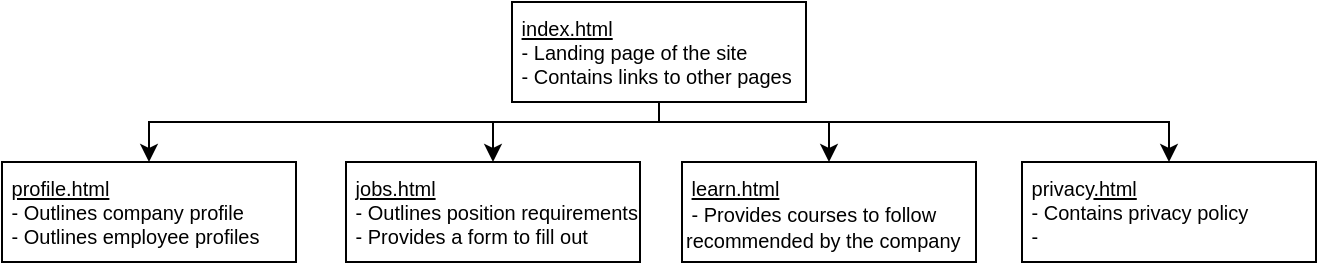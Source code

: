 <mxfile version="26.1.1">
  <diagram name="Page-1" id="ioy_3syxzAF1e0OAr2j0">
    <mxGraphModel dx="989" dy="568" grid="1" gridSize="10" guides="1" tooltips="1" connect="1" arrows="1" fold="1" page="1" pageScale="1" pageWidth="850" pageHeight="1100" math="0" shadow="0">
      <root>
        <mxCell id="0" />
        <mxCell id="1" parent="0" />
        <mxCell id="6r13yRNwqPLo1N8n-ILl-2" style="edgeStyle=orthogonalEdgeStyle;rounded=0;orthogonalLoop=1;jettySize=auto;html=1;entryX=0.5;entryY=0;entryDx=0;entryDy=0;" edge="1" parent="1" source="3kJi9KBSPZgS1uLCo4rj-1" target="6r13yRNwqPLo1N8n-ILl-1">
          <mxGeometry relative="1" as="geometry">
            <Array as="points">
              <mxPoint x="425" y="100" />
              <mxPoint x="681" y="100" />
            </Array>
          </mxGeometry>
        </mxCell>
        <mxCell id="6r13yRNwqPLo1N8n-ILl-3" style="edgeStyle=orthogonalEdgeStyle;rounded=0;orthogonalLoop=1;jettySize=auto;html=1;entryX=0.5;entryY=0;entryDx=0;entryDy=0;" edge="1" parent="1" source="3kJi9KBSPZgS1uLCo4rj-1" target="3kJi9KBSPZgS1uLCo4rj-3">
          <mxGeometry relative="1" as="geometry">
            <Array as="points">
              <mxPoint x="425" y="100" />
              <mxPoint x="511" y="100" />
            </Array>
          </mxGeometry>
        </mxCell>
        <mxCell id="6r13yRNwqPLo1N8n-ILl-4" style="edgeStyle=orthogonalEdgeStyle;rounded=0;orthogonalLoop=1;jettySize=auto;html=1;entryX=0.5;entryY=0;entryDx=0;entryDy=0;" edge="1" parent="1" source="3kJi9KBSPZgS1uLCo4rj-1" target="3kJi9KBSPZgS1uLCo4rj-2">
          <mxGeometry relative="1" as="geometry">
            <Array as="points">
              <mxPoint x="425" y="100" />
              <mxPoint x="343" y="100" />
            </Array>
          </mxGeometry>
        </mxCell>
        <mxCell id="6r13yRNwqPLo1N8n-ILl-5" style="edgeStyle=orthogonalEdgeStyle;rounded=0;orthogonalLoop=1;jettySize=auto;html=1;entryX=0.5;entryY=0;entryDx=0;entryDy=0;" edge="1" parent="1" source="3kJi9KBSPZgS1uLCo4rj-1" target="3kJi9KBSPZgS1uLCo4rj-4">
          <mxGeometry relative="1" as="geometry">
            <Array as="points">
              <mxPoint x="425" y="100" />
              <mxPoint x="171" y="100" />
            </Array>
          </mxGeometry>
        </mxCell>
        <mxCell id="3kJi9KBSPZgS1uLCo4rj-1" value="&lt;div style=&quot;line-height: 100%;&quot;&gt;&lt;font style=&quot;font-size: 10px; line-height: 100%;&quot;&gt;&amp;nbsp;&lt;u&gt;index.html&lt;/u&gt;&lt;/font&gt;&lt;div&gt;&lt;font style=&quot;font-size: 10px; line-height: 100%;&quot;&gt;&amp;nbsp;- Landing page of the site&lt;/font&gt;&lt;/div&gt;&lt;div&gt;&lt;font style=&quot;font-size: 10px; line-height: 100%;&quot;&gt;&amp;nbsp;- Contains links to other pages&lt;/font&gt;&lt;/div&gt;&lt;/div&gt;" style="rounded=0;whiteSpace=wrap;html=1;align=left;verticalAlign=top;" parent="1" vertex="1">
          <mxGeometry x="352" y="40" width="147" height="50" as="geometry" />
        </mxCell>
        <mxCell id="3kJi9KBSPZgS1uLCo4rj-2" value="&lt;div style=&quot;line-height: 100%;&quot;&gt;&lt;font style=&quot;font-size: 10px; line-height: 100%;&quot;&gt;&amp;nbsp;&lt;u&gt;jobs.html&lt;/u&gt;&lt;/font&gt;&lt;div&gt;&lt;font style=&quot;font-size: 10px; line-height: 100%;&quot;&gt;&amp;nbsp;- Outlines position requirements&lt;/font&gt;&lt;/div&gt;&lt;div&gt;&lt;font style=&quot;font-size: 10px; line-height: 100%;&quot;&gt;&amp;nbsp;- Provides a form to fill out&lt;/font&gt;&lt;/div&gt;&lt;/div&gt;" style="rounded=0;whiteSpace=wrap;html=1;align=left;verticalAlign=top;" parent="1" vertex="1">
          <mxGeometry x="269" y="120" width="147" height="50" as="geometry" />
        </mxCell>
        <mxCell id="3kJi9KBSPZgS1uLCo4rj-3" value="&lt;div style=&quot;line-height: 100%;&quot;&gt;&lt;span style=&quot;font-size: 10px;&quot;&gt;&amp;nbsp;&lt;u&gt;learn.html&lt;/u&gt;&lt;/span&gt;&lt;/div&gt;&lt;div style=&quot;line-height: 100%;&quot;&gt;&lt;span style=&quot;font-size: 10px;&quot;&gt;&amp;nbsp;- Provides courses to follow recommended by the company&lt;/span&gt;&lt;/div&gt;" style="rounded=0;whiteSpace=wrap;html=1;align=left;verticalAlign=top;" parent="1" vertex="1">
          <mxGeometry x="437" y="120" width="147" height="50" as="geometry" />
        </mxCell>
        <mxCell id="3kJi9KBSPZgS1uLCo4rj-4" value="&lt;div style=&quot;line-height: 100%;&quot;&gt;&lt;font style=&quot;font-size: 10px; line-height: 100%;&quot;&gt;&amp;nbsp;&lt;u&gt;profile.html&lt;/u&gt;&lt;/font&gt;&lt;div&gt;&lt;font style=&quot;font-size: 10px; line-height: 100%;&quot;&gt;&amp;nbsp;- Outlines company profile&lt;/font&gt;&lt;/div&gt;&lt;div&gt;&lt;span style=&quot;font-size: 10px;&quot;&gt;&amp;nbsp;- Outlines employee profiles&lt;/span&gt;&lt;/div&gt;&lt;/div&gt;" style="rounded=0;whiteSpace=wrap;html=1;align=left;verticalAlign=top;" parent="1" vertex="1">
          <mxGeometry x="97" y="120" width="147" height="50" as="geometry" />
        </mxCell>
        <mxCell id="6r13yRNwqPLo1N8n-ILl-1" value="&lt;div style=&quot;line-height: 100%;&quot;&gt;&lt;font style=&quot;font-size: 10px; line-height: 100%;&quot;&gt;&amp;nbsp;privacy&lt;u&gt;.html&lt;/u&gt;&lt;/font&gt;&lt;div&gt;&lt;font style=&quot;font-size: 10px; line-height: 100%;&quot;&gt;&amp;nbsp;- Contains privacy policy&lt;/font&gt;&lt;/div&gt;&lt;div&gt;&lt;font style=&quot;font-size: 10px; line-height: 100%;&quot;&gt;&amp;nbsp;-&amp;nbsp;&lt;/font&gt;&lt;/div&gt;&lt;/div&gt;" style="rounded=0;whiteSpace=wrap;html=1;align=left;verticalAlign=top;" vertex="1" parent="1">
          <mxGeometry x="607" y="120" width="147" height="50" as="geometry" />
        </mxCell>
      </root>
    </mxGraphModel>
  </diagram>
</mxfile>
